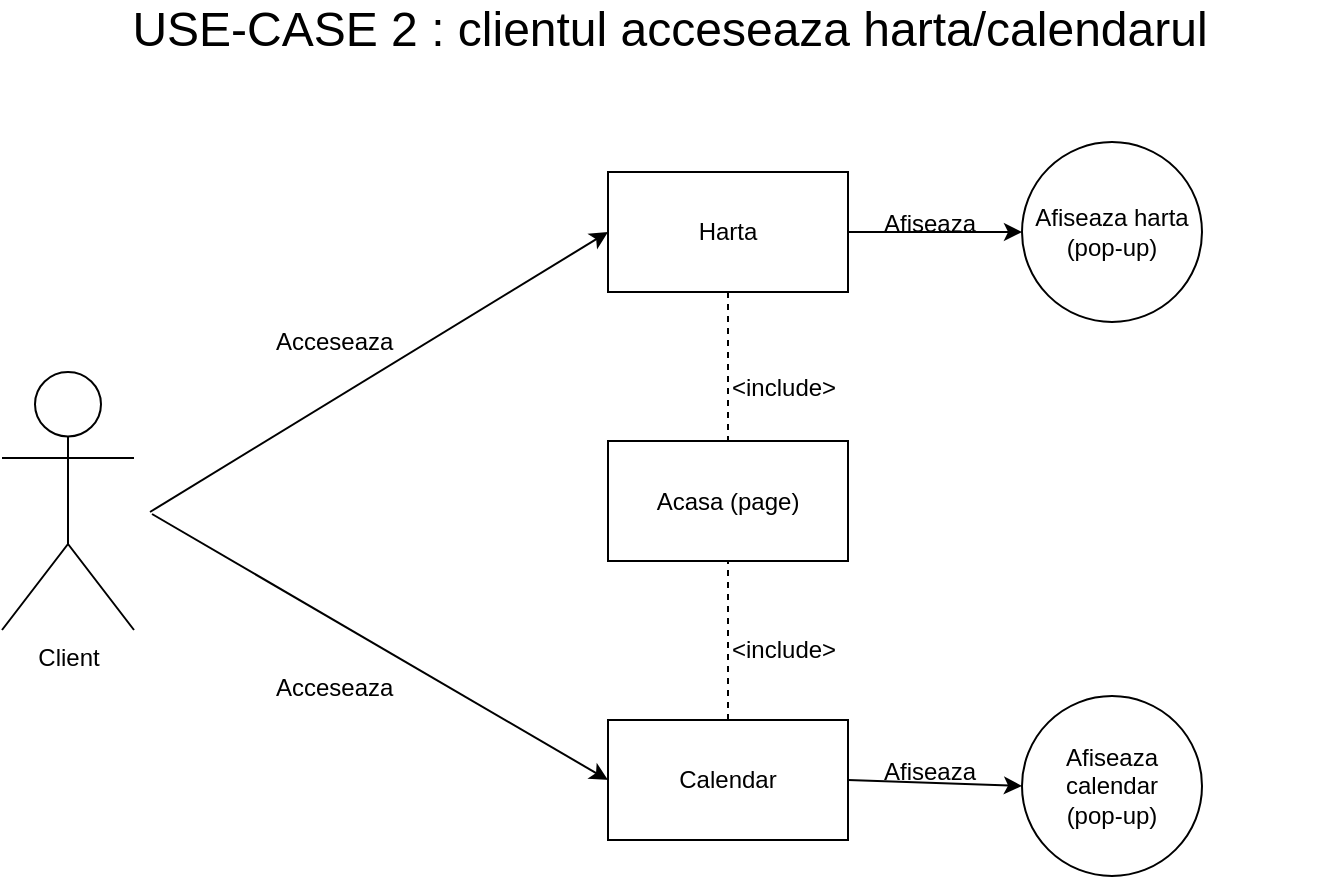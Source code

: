 <mxfile version="10.6.3" type="device"><diagram id="5SzkUdUccWQAPS50FEoC" name="Page-1"><mxGraphModel dx="1394" dy="793" grid="0" gridSize="10" guides="1" tooltips="1" connect="1" arrows="1" fold="1" page="1" pageScale="1" pageWidth="827" pageHeight="1169" math="0" shadow="0"><root><mxCell id="0"/><mxCell id="1" parent="0"/><mxCell id="2jzZbp-lr7g-GOR-feF8-1" value="&lt;div&gt;Client&lt;/div&gt;" style="shape=umlActor;verticalLabelPosition=bottom;labelBackgroundColor=#ffffff;verticalAlign=top;html=1;outlineConnect=0;" vertex="1" parent="1"><mxGeometry x="70" y="227" width="66" height="129" as="geometry"/></mxCell><mxCell id="2jzZbp-lr7g-GOR-feF8-2" value="Harta" style="rounded=0;whiteSpace=wrap;html=1;" vertex="1" parent="1"><mxGeometry x="373" y="127" width="120" height="60" as="geometry"/></mxCell><mxCell id="2jzZbp-lr7g-GOR-feF8-3" value="Calendar" style="rounded=0;whiteSpace=wrap;html=1;" vertex="1" parent="1"><mxGeometry x="373" y="401" width="120" height="60" as="geometry"/></mxCell><mxCell id="2jzZbp-lr7g-GOR-feF8-5" value="Acasa (page)" style="rounded=0;whiteSpace=wrap;html=1;" vertex="1" parent="1"><mxGeometry x="373" y="261.5" width="120" height="60" as="geometry"/></mxCell><mxCell id="2jzZbp-lr7g-GOR-feF8-6" value="" style="endArrow=none;dashed=1;html=1;entryX=0.5;entryY=1;entryDx=0;entryDy=0;" edge="1" parent="1" source="2jzZbp-lr7g-GOR-feF8-3" target="2jzZbp-lr7g-GOR-feF8-5"><mxGeometry width="50" height="50" relative="1" as="geometry"><mxPoint x="227" y="406" as="sourcePoint"/><mxPoint x="277" y="356" as="targetPoint"/></mxGeometry></mxCell><mxCell id="2jzZbp-lr7g-GOR-feF8-7" value="" style="endArrow=none;dashed=1;html=1;entryX=0.5;entryY=0;entryDx=0;entryDy=0;exitX=0.5;exitY=1;exitDx=0;exitDy=0;" edge="1" parent="1" source="2jzZbp-lr7g-GOR-feF8-2" target="2jzZbp-lr7g-GOR-feF8-5"><mxGeometry width="50" height="50" relative="1" as="geometry"><mxPoint x="244" y="471" as="sourcePoint"/><mxPoint x="294" y="421" as="targetPoint"/></mxGeometry></mxCell><mxCell id="2jzZbp-lr7g-GOR-feF8-8" value="&amp;lt;include&amp;gt;" style="text;html=1;resizable=0;points=[];autosize=1;align=left;verticalAlign=top;spacingTop=-4;" vertex="1" parent="1"><mxGeometry x="433" y="225" width="64" height="14" as="geometry"/></mxCell><mxCell id="2jzZbp-lr7g-GOR-feF8-9" value="&amp;lt;include&amp;gt;" style="text;html=1;resizable=0;points=[];autosize=1;align=left;verticalAlign=top;spacingTop=-4;" vertex="1" parent="1"><mxGeometry x="433" y="356" width="64" height="14" as="geometry"/></mxCell><mxCell id="2jzZbp-lr7g-GOR-feF8-10" value="" style="endArrow=classic;html=1;entryX=0;entryY=0.5;entryDx=0;entryDy=0;" edge="1" parent="1" target="2jzZbp-lr7g-GOR-feF8-2"><mxGeometry width="50" height="50" relative="1" as="geometry"><mxPoint x="144" y="297" as="sourcePoint"/><mxPoint x="255" y="234" as="targetPoint"/></mxGeometry></mxCell><mxCell id="2jzZbp-lr7g-GOR-feF8-11" value="Acceseaza" style="text;html=1;resizable=0;points=[];autosize=1;align=left;verticalAlign=top;spacingTop=-4;" vertex="1" parent="1"><mxGeometry x="205" y="202" width="69" height="14" as="geometry"/></mxCell><mxCell id="2jzZbp-lr7g-GOR-feF8-12" value="" style="endArrow=classic;html=1;entryX=0;entryY=0.5;entryDx=0;entryDy=0;" edge="1" parent="1" target="2jzZbp-lr7g-GOR-feF8-3"><mxGeometry width="50" height="50" relative="1" as="geometry"><mxPoint x="145" y="298" as="sourcePoint"/><mxPoint x="383" y="167" as="targetPoint"/></mxGeometry></mxCell><mxCell id="2jzZbp-lr7g-GOR-feF8-13" value="Acceseaza" style="text;html=1;resizable=0;points=[];autosize=1;align=left;verticalAlign=top;spacingTop=-4;" vertex="1" parent="1"><mxGeometry x="205" y="375" width="69" height="14" as="geometry"/></mxCell><mxCell id="2jzZbp-lr7g-GOR-feF8-14" value="&lt;div&gt;Afiseaza harta&lt;/div&gt;&lt;div&gt;(pop-up)&lt;br&gt;&lt;/div&gt;" style="ellipse;whiteSpace=wrap;html=1;aspect=fixed;" vertex="1" parent="1"><mxGeometry x="580" y="112" width="90" height="90" as="geometry"/></mxCell><mxCell id="2jzZbp-lr7g-GOR-feF8-15" value="&lt;div&gt;Afiseaza calendar&lt;/div&gt;&lt;div&gt;(pop-up)&lt;br&gt;&lt;/div&gt;" style="ellipse;whiteSpace=wrap;html=1;aspect=fixed;" vertex="1" parent="1"><mxGeometry x="580" y="389" width="90" height="90" as="geometry"/></mxCell><mxCell id="2jzZbp-lr7g-GOR-feF8-16" value="" style="endArrow=classic;html=1;exitX=1;exitY=0.5;exitDx=0;exitDy=0;entryX=0;entryY=0.5;entryDx=0;entryDy=0;" edge="1" parent="1" source="2jzZbp-lr7g-GOR-feF8-3" target="2jzZbp-lr7g-GOR-feF8-15"><mxGeometry width="50" height="50" relative="1" as="geometry"><mxPoint x="495" y="572" as="sourcePoint"/><mxPoint x="545" y="522" as="targetPoint"/></mxGeometry></mxCell><mxCell id="2jzZbp-lr7g-GOR-feF8-17" value="Afiseaza" style="text;html=1;resizable=0;points=[];autosize=1;align=left;verticalAlign=top;spacingTop=-4;" vertex="1" parent="1"><mxGeometry x="508.5" y="417" width="56" height="14" as="geometry"/></mxCell><mxCell id="2jzZbp-lr7g-GOR-feF8-18" value="" style="endArrow=classic;html=1;exitX=1;exitY=0.5;exitDx=0;exitDy=0;entryX=0;entryY=0.5;entryDx=0;entryDy=0;" edge="1" parent="1" source="2jzZbp-lr7g-GOR-feF8-2" target="2jzZbp-lr7g-GOR-feF8-14"><mxGeometry width="50" height="50" relative="1" as="geometry"><mxPoint x="510" y="186" as="sourcePoint"/><mxPoint x="560" y="136" as="targetPoint"/></mxGeometry></mxCell><mxCell id="2jzZbp-lr7g-GOR-feF8-19" value="Afiseaza" style="text;html=1;resizable=0;points=[];autosize=1;align=left;verticalAlign=top;spacingTop=-4;" vertex="1" parent="1"><mxGeometry x="508.5" y="143" width="56" height="14" as="geometry"/></mxCell><mxCell id="2jzZbp-lr7g-GOR-feF8-20" value="&lt;font style=&quot;font-size: 24px&quot;&gt;USE-CASE 2 : clientul acceseaza harta/calendarul&lt;/font&gt;" style="text;html=1;strokeColor=none;fillColor=none;align=center;verticalAlign=middle;whiteSpace=wrap;rounded=0;" vertex="1" parent="1"><mxGeometry x="77" y="46" width="654" height="20" as="geometry"/></mxCell></root></mxGraphModel></diagram></mxfile>